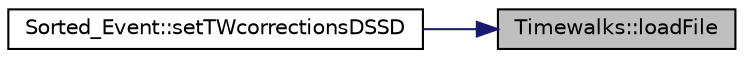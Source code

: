 digraph "Timewalks::loadFile"
{
 // LATEX_PDF_SIZE
  edge [fontname="Helvetica",fontsize="10",labelfontname="Helvetica",labelfontsize="10"];
  node [fontname="Helvetica",fontsize="10",shape=record];
  rankdir="RL";
  Node1 [label="Timewalks::loadFile",height=0.2,width=0.4,color="black", fillcolor="grey75", style="filled", fontcolor="black",tooltip=" "];
  Node1 -> Node2 [dir="back",color="midnightblue",fontsize="10",style="solid",fontname="Helvetica"];
  Node2 [label="Sorted_Event::setTWcorrectionsDSSD",height=0.2,width=0.4,color="black", fillcolor="white", style="filled",URL="$class_sorted___event.html#ae37ee47028e933026de2f3a2906f8564",tooltip=" "];
}
